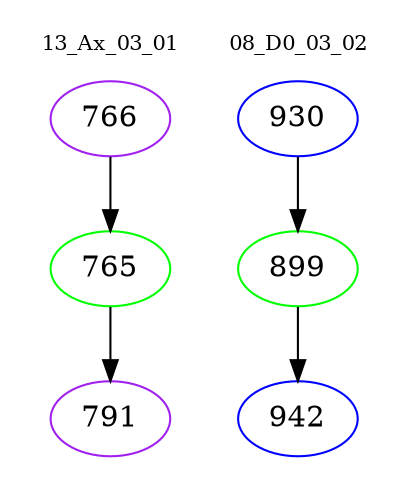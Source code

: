 digraph{
subgraph cluster_0 {
color = white
label = "13_Ax_03_01";
fontsize=10;
T0_766 [label="766", color="purple"]
T0_766 -> T0_765 [color="black"]
T0_765 [label="765", color="green"]
T0_765 -> T0_791 [color="black"]
T0_791 [label="791", color="purple"]
}
subgraph cluster_1 {
color = white
label = "08_D0_03_02";
fontsize=10;
T1_930 [label="930", color="blue"]
T1_930 -> T1_899 [color="black"]
T1_899 [label="899", color="green"]
T1_899 -> T1_942 [color="black"]
T1_942 [label="942", color="blue"]
}
}
